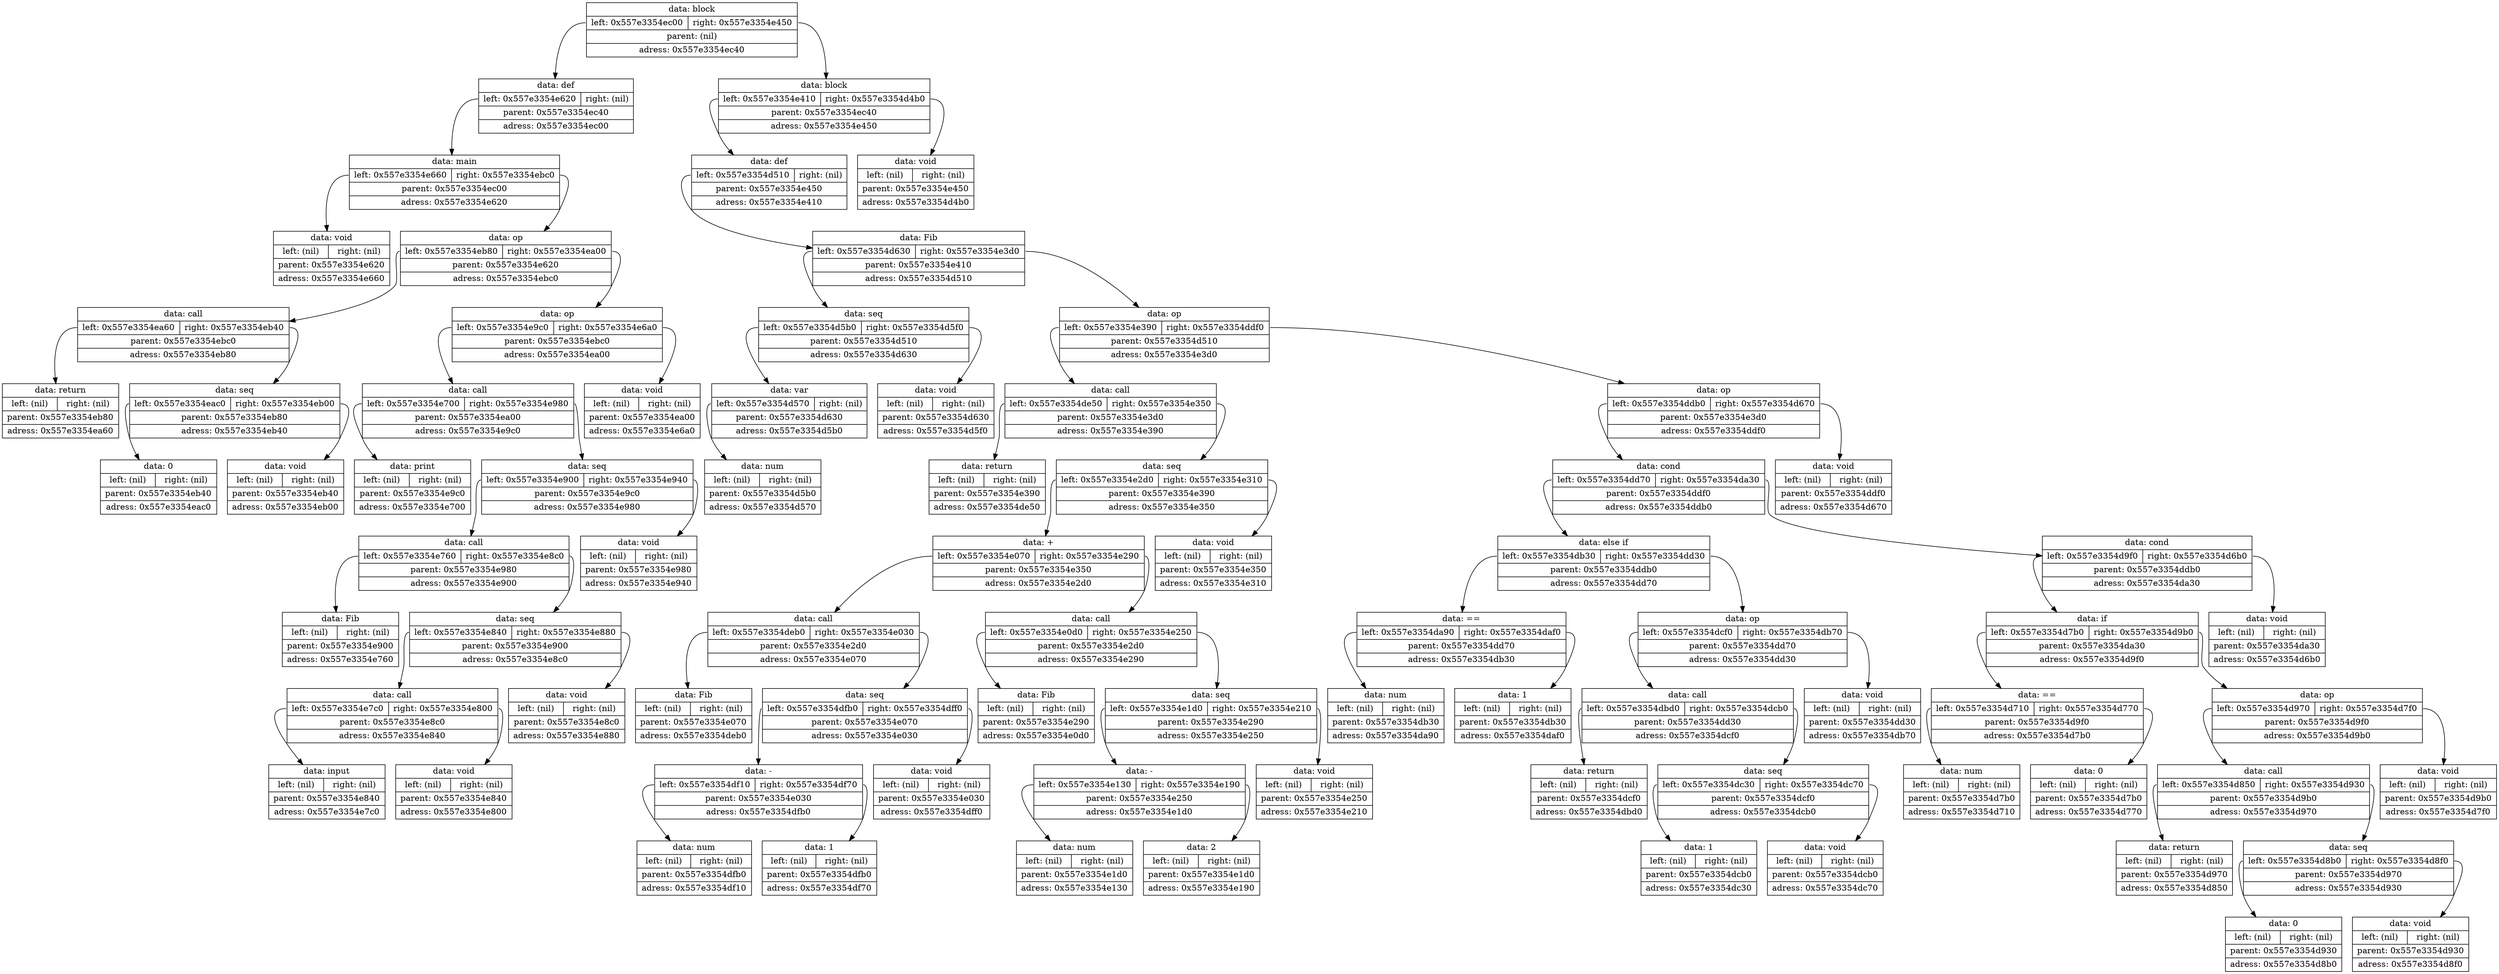 digraph dump
{
	node0x557e3354ec40 [shape = "record", label = "{<f1>data: block|{<f2>left: 0x557e3354ec00|<f3>right: 0x557e3354e450}|<f4>parent: (nil)|<f5>adress: 0x557e3354ec40}"];
	node0x557e3354ec00 [shape = "record", label = "{<f1>data: def|{<f2>left: 0x557e3354e620|<f3>right: (nil)}|<f4>parent: 0x557e3354ec40|<f5>adress: 0x557e3354ec00}"];
	node0x557e3354e620 [shape = "record", label = "{<f1>data: main|{<f2>left: 0x557e3354e660|<f3>right: 0x557e3354ebc0}|<f4>parent: 0x557e3354ec00|<f5>adress: 0x557e3354e620}"];
	node0x557e3354e660 [shape = "record", label = "{<f1>data: void|{<f2>left: (nil)|<f3>right: (nil)}|<f4>parent: 0x557e3354e620|<f5>adress: 0x557e3354e660}"];
	node0x557e3354e620:f2 -> node0x557e3354e660
	node0x557e3354ebc0 [shape = "record", label = "{<f1>data: op|{<f2>left: 0x557e3354eb80|<f3>right: 0x557e3354ea00}|<f4>parent: 0x557e3354e620|<f5>adress: 0x557e3354ebc0}"];
	node0x557e3354eb80 [shape = "record", label = "{<f1>data: call|{<f2>left: 0x557e3354ea60|<f3>right: 0x557e3354eb40}|<f4>parent: 0x557e3354ebc0|<f5>adress: 0x557e3354eb80}"];
	node0x557e3354ea60 [shape = "record", label = "{<f1>data: return|{<f2>left: (nil)|<f3>right: (nil)}|<f4>parent: 0x557e3354eb80|<f5>adress: 0x557e3354ea60}"];
	node0x557e3354eb80:f2 -> node0x557e3354ea60
	node0x557e3354eb40 [shape = "record", label = "{<f1>data: seq|{<f2>left: 0x557e3354eac0|<f3>right: 0x557e3354eb00}|<f4>parent: 0x557e3354eb80|<f5>adress: 0x557e3354eb40}"];
	node0x557e3354eac0 [shape = "record", label = "{<f1>data: 0|{<f2>left: (nil)|<f3>right: (nil)}|<f4>parent: 0x557e3354eb40|<f5>adress: 0x557e3354eac0}"];
	node0x557e3354eb40:f2 -> node0x557e3354eac0
	node0x557e3354eb00 [shape = "record", label = "{<f1>data: void|{<f2>left: (nil)|<f3>right: (nil)}|<f4>parent: 0x557e3354eb40|<f5>adress: 0x557e3354eb00}"];
	node0x557e3354eb40:f3 -> node0x557e3354eb00
	node0x557e3354eb80:f3 -> node0x557e3354eb40
	node0x557e3354ebc0:f2 -> node0x557e3354eb80
	node0x557e3354ea00 [shape = "record", label = "{<f1>data: op|{<f2>left: 0x557e3354e9c0|<f3>right: 0x557e3354e6a0}|<f4>parent: 0x557e3354ebc0|<f5>adress: 0x557e3354ea00}"];
	node0x557e3354e9c0 [shape = "record", label = "{<f1>data: call|{<f2>left: 0x557e3354e700|<f3>right: 0x557e3354e980}|<f4>parent: 0x557e3354ea00|<f5>adress: 0x557e3354e9c0}"];
	node0x557e3354e700 [shape = "record", label = "{<f1>data: print|{<f2>left: (nil)|<f3>right: (nil)}|<f4>parent: 0x557e3354e9c0|<f5>adress: 0x557e3354e700}"];
	node0x557e3354e9c0:f2 -> node0x557e3354e700
	node0x557e3354e980 [shape = "record", label = "{<f1>data: seq|{<f2>left: 0x557e3354e900|<f3>right: 0x557e3354e940}|<f4>parent: 0x557e3354e9c0|<f5>adress: 0x557e3354e980}"];
	node0x557e3354e900 [shape = "record", label = "{<f1>data: call|{<f2>left: 0x557e3354e760|<f3>right: 0x557e3354e8c0}|<f4>parent: 0x557e3354e980|<f5>adress: 0x557e3354e900}"];
	node0x557e3354e760 [shape = "record", label = "{<f1>data: Fib|{<f2>left: (nil)|<f3>right: (nil)}|<f4>parent: 0x557e3354e900|<f5>adress: 0x557e3354e760}"];
	node0x557e3354e900:f2 -> node0x557e3354e760
	node0x557e3354e8c0 [shape = "record", label = "{<f1>data: seq|{<f2>left: 0x557e3354e840|<f3>right: 0x557e3354e880}|<f4>parent: 0x557e3354e900|<f5>adress: 0x557e3354e8c0}"];
	node0x557e3354e840 [shape = "record", label = "{<f1>data: call|{<f2>left: 0x557e3354e7c0|<f3>right: 0x557e3354e800}|<f4>parent: 0x557e3354e8c0|<f5>adress: 0x557e3354e840}"];
	node0x557e3354e7c0 [shape = "record", label = "{<f1>data: input|{<f2>left: (nil)|<f3>right: (nil)}|<f4>parent: 0x557e3354e840|<f5>adress: 0x557e3354e7c0}"];
	node0x557e3354e840:f2 -> node0x557e3354e7c0
	node0x557e3354e800 [shape = "record", label = "{<f1>data: void|{<f2>left: (nil)|<f3>right: (nil)}|<f4>parent: 0x557e3354e840|<f5>adress: 0x557e3354e800}"];
	node0x557e3354e840:f3 -> node0x557e3354e800
	node0x557e3354e8c0:f2 -> node0x557e3354e840
	node0x557e3354e880 [shape = "record", label = "{<f1>data: void|{<f2>left: (nil)|<f3>right: (nil)}|<f4>parent: 0x557e3354e8c0|<f5>adress: 0x557e3354e880}"];
	node0x557e3354e8c0:f3 -> node0x557e3354e880
	node0x557e3354e900:f3 -> node0x557e3354e8c0
	node0x557e3354e980:f2 -> node0x557e3354e900
	node0x557e3354e940 [shape = "record", label = "{<f1>data: void|{<f2>left: (nil)|<f3>right: (nil)}|<f4>parent: 0x557e3354e980|<f5>adress: 0x557e3354e940}"];
	node0x557e3354e980:f3 -> node0x557e3354e940
	node0x557e3354e9c0:f3 -> node0x557e3354e980
	node0x557e3354ea00:f2 -> node0x557e3354e9c0
	node0x557e3354e6a0 [shape = "record", label = "{<f1>data: void|{<f2>left: (nil)|<f3>right: (nil)}|<f4>parent: 0x557e3354ea00|<f5>adress: 0x557e3354e6a0}"];
	node0x557e3354ea00:f3 -> node0x557e3354e6a0
	node0x557e3354ebc0:f3 -> node0x557e3354ea00
	node0x557e3354e620:f3 -> node0x557e3354ebc0
	node0x557e3354ec00:f2 -> node0x557e3354e620
	node0x557e3354ec40:f2 -> node0x557e3354ec00
	node0x557e3354e450 [shape = "record", label = "{<f1>data: block|{<f2>left: 0x557e3354e410|<f3>right: 0x557e3354d4b0}|<f4>parent: 0x557e3354ec40|<f5>adress: 0x557e3354e450}"];
	node0x557e3354e410 [shape = "record", label = "{<f1>data: def|{<f2>left: 0x557e3354d510|<f3>right: (nil)}|<f4>parent: 0x557e3354e450|<f5>adress: 0x557e3354e410}"];
	node0x557e3354d510 [shape = "record", label = "{<f1>data: Fib|{<f2>left: 0x557e3354d630|<f3>right: 0x557e3354e3d0}|<f4>parent: 0x557e3354e410|<f5>adress: 0x557e3354d510}"];
	node0x557e3354d630 [shape = "record", label = "{<f1>data: seq|{<f2>left: 0x557e3354d5b0|<f3>right: 0x557e3354d5f0}|<f4>parent: 0x557e3354d510|<f5>adress: 0x557e3354d630}"];
	node0x557e3354d5b0 [shape = "record", label = "{<f1>data: var|{<f2>left: 0x557e3354d570|<f3>right: (nil)}|<f4>parent: 0x557e3354d630|<f5>adress: 0x557e3354d5b0}"];
	node0x557e3354d570 [shape = "record", label = "{<f1>data: num|{<f2>left: (nil)|<f3>right: (nil)}|<f4>parent: 0x557e3354d5b0|<f5>adress: 0x557e3354d570}"];
	node0x557e3354d5b0:f2 -> node0x557e3354d570
	node0x557e3354d630:f2 -> node0x557e3354d5b0
	node0x557e3354d5f0 [shape = "record", label = "{<f1>data: void|{<f2>left: (nil)|<f3>right: (nil)}|<f4>parent: 0x557e3354d630|<f5>adress: 0x557e3354d5f0}"];
	node0x557e3354d630:f3 -> node0x557e3354d5f0
	node0x557e3354d510:f2 -> node0x557e3354d630
	node0x557e3354e3d0 [shape = "record", label = "{<f1>data: op|{<f2>left: 0x557e3354e390|<f3>right: 0x557e3354ddf0}|<f4>parent: 0x557e3354d510|<f5>adress: 0x557e3354e3d0}"];
	node0x557e3354e390 [shape = "record", label = "{<f1>data: call|{<f2>left: 0x557e3354de50|<f3>right: 0x557e3354e350}|<f4>parent: 0x557e3354e3d0|<f5>adress: 0x557e3354e390}"];
	node0x557e3354de50 [shape = "record", label = "{<f1>data: return|{<f2>left: (nil)|<f3>right: (nil)}|<f4>parent: 0x557e3354e390|<f5>adress: 0x557e3354de50}"];
	node0x557e3354e390:f2 -> node0x557e3354de50
	node0x557e3354e350 [shape = "record", label = "{<f1>data: seq|{<f2>left: 0x557e3354e2d0|<f3>right: 0x557e3354e310}|<f4>parent: 0x557e3354e390|<f5>adress: 0x557e3354e350}"];
	node0x557e3354e2d0 [shape = "record", label = "{<f1>data: +|{<f2>left: 0x557e3354e070|<f3>right: 0x557e3354e290}|<f4>parent: 0x557e3354e350|<f5>adress: 0x557e3354e2d0}"];
	node0x557e3354e070 [shape = "record", label = "{<f1>data: call|{<f2>left: 0x557e3354deb0|<f3>right: 0x557e3354e030}|<f4>parent: 0x557e3354e2d0|<f5>adress: 0x557e3354e070}"];
	node0x557e3354deb0 [shape = "record", label = "{<f1>data: Fib|{<f2>left: (nil)|<f3>right: (nil)}|<f4>parent: 0x557e3354e070|<f5>adress: 0x557e3354deb0}"];
	node0x557e3354e070:f2 -> node0x557e3354deb0
	node0x557e3354e030 [shape = "record", label = "{<f1>data: seq|{<f2>left: 0x557e3354dfb0|<f3>right: 0x557e3354dff0}|<f4>parent: 0x557e3354e070|<f5>adress: 0x557e3354e030}"];
	node0x557e3354dfb0 [shape = "record", label = "{<f1>data: -|{<f2>left: 0x557e3354df10|<f3>right: 0x557e3354df70}|<f4>parent: 0x557e3354e030|<f5>adress: 0x557e3354dfb0}"];
	node0x557e3354df10 [shape = "record", label = "{<f1>data: num|{<f2>left: (nil)|<f3>right: (nil)}|<f4>parent: 0x557e3354dfb0|<f5>adress: 0x557e3354df10}"];
	node0x557e3354dfb0:f2 -> node0x557e3354df10
	node0x557e3354df70 [shape = "record", label = "{<f1>data: 1|{<f2>left: (nil)|<f3>right: (nil)}|<f4>parent: 0x557e3354dfb0|<f5>adress: 0x557e3354df70}"];
	node0x557e3354dfb0:f3 -> node0x557e3354df70
	node0x557e3354e030:f2 -> node0x557e3354dfb0
	node0x557e3354dff0 [shape = "record", label = "{<f1>data: void|{<f2>left: (nil)|<f3>right: (nil)}|<f4>parent: 0x557e3354e030|<f5>adress: 0x557e3354dff0}"];
	node0x557e3354e030:f3 -> node0x557e3354dff0
	node0x557e3354e070:f3 -> node0x557e3354e030
	node0x557e3354e2d0:f2 -> node0x557e3354e070
	node0x557e3354e290 [shape = "record", label = "{<f1>data: call|{<f2>left: 0x557e3354e0d0|<f3>right: 0x557e3354e250}|<f4>parent: 0x557e3354e2d0|<f5>adress: 0x557e3354e290}"];
	node0x557e3354e0d0 [shape = "record", label = "{<f1>data: Fib|{<f2>left: (nil)|<f3>right: (nil)}|<f4>parent: 0x557e3354e290|<f5>adress: 0x557e3354e0d0}"];
	node0x557e3354e290:f2 -> node0x557e3354e0d0
	node0x557e3354e250 [shape = "record", label = "{<f1>data: seq|{<f2>left: 0x557e3354e1d0|<f3>right: 0x557e3354e210}|<f4>parent: 0x557e3354e290|<f5>adress: 0x557e3354e250}"];
	node0x557e3354e1d0 [shape = "record", label = "{<f1>data: -|{<f2>left: 0x557e3354e130|<f3>right: 0x557e3354e190}|<f4>parent: 0x557e3354e250|<f5>adress: 0x557e3354e1d0}"];
	node0x557e3354e130 [shape = "record", label = "{<f1>data: num|{<f2>left: (nil)|<f3>right: (nil)}|<f4>parent: 0x557e3354e1d0|<f5>adress: 0x557e3354e130}"];
	node0x557e3354e1d0:f2 -> node0x557e3354e130
	node0x557e3354e190 [shape = "record", label = "{<f1>data: 2|{<f2>left: (nil)|<f3>right: (nil)}|<f4>parent: 0x557e3354e1d0|<f5>adress: 0x557e3354e190}"];
	node0x557e3354e1d0:f3 -> node0x557e3354e190
	node0x557e3354e250:f2 -> node0x557e3354e1d0
	node0x557e3354e210 [shape = "record", label = "{<f1>data: void|{<f2>left: (nil)|<f3>right: (nil)}|<f4>parent: 0x557e3354e250|<f5>adress: 0x557e3354e210}"];
	node0x557e3354e250:f3 -> node0x557e3354e210
	node0x557e3354e290:f3 -> node0x557e3354e250
	node0x557e3354e2d0:f3 -> node0x557e3354e290
	node0x557e3354e350:f2 -> node0x557e3354e2d0
	node0x557e3354e310 [shape = "record", label = "{<f1>data: void|{<f2>left: (nil)|<f3>right: (nil)}|<f4>parent: 0x557e3354e350|<f5>adress: 0x557e3354e310}"];
	node0x557e3354e350:f3 -> node0x557e3354e310
	node0x557e3354e390:f3 -> node0x557e3354e350
	node0x557e3354e3d0:f2 -> node0x557e3354e390
	node0x557e3354ddf0 [shape = "record", label = "{<f1>data: op|{<f2>left: 0x557e3354ddb0|<f3>right: 0x557e3354d670}|<f4>parent: 0x557e3354e3d0|<f5>adress: 0x557e3354ddf0}"];
	node0x557e3354ddb0 [shape = "record", label = "{<f1>data: cond|{<f2>left: 0x557e3354dd70|<f3>right: 0x557e3354da30}|<f4>parent: 0x557e3354ddf0|<f5>adress: 0x557e3354ddb0}"];
	node0x557e3354dd70 [shape = "record", label = "{<f1>data: else if|{<f2>left: 0x557e3354db30|<f3>right: 0x557e3354dd30}|<f4>parent: 0x557e3354ddb0|<f5>adress: 0x557e3354dd70}"];
	node0x557e3354db30 [shape = "record", label = "{<f1>data: ==|{<f2>left: 0x557e3354da90|<f3>right: 0x557e3354daf0}|<f4>parent: 0x557e3354dd70|<f5>adress: 0x557e3354db30}"];
	node0x557e3354da90 [shape = "record", label = "{<f1>data: num|{<f2>left: (nil)|<f3>right: (nil)}|<f4>parent: 0x557e3354db30|<f5>adress: 0x557e3354da90}"];
	node0x557e3354db30:f2 -> node0x557e3354da90
	node0x557e3354daf0 [shape = "record", label = "{<f1>data: 1|{<f2>left: (nil)|<f3>right: (nil)}|<f4>parent: 0x557e3354db30|<f5>adress: 0x557e3354daf0}"];
	node0x557e3354db30:f3 -> node0x557e3354daf0
	node0x557e3354dd70:f2 -> node0x557e3354db30
	node0x557e3354dd30 [shape = "record", label = "{<f1>data: op|{<f2>left: 0x557e3354dcf0|<f3>right: 0x557e3354db70}|<f4>parent: 0x557e3354dd70|<f5>adress: 0x557e3354dd30}"];
	node0x557e3354dcf0 [shape = "record", label = "{<f1>data: call|{<f2>left: 0x557e3354dbd0|<f3>right: 0x557e3354dcb0}|<f4>parent: 0x557e3354dd30|<f5>adress: 0x557e3354dcf0}"];
	node0x557e3354dbd0 [shape = "record", label = "{<f1>data: return|{<f2>left: (nil)|<f3>right: (nil)}|<f4>parent: 0x557e3354dcf0|<f5>adress: 0x557e3354dbd0}"];
	node0x557e3354dcf0:f2 -> node0x557e3354dbd0
	node0x557e3354dcb0 [shape = "record", label = "{<f1>data: seq|{<f2>left: 0x557e3354dc30|<f3>right: 0x557e3354dc70}|<f4>parent: 0x557e3354dcf0|<f5>adress: 0x557e3354dcb0}"];
	node0x557e3354dc30 [shape = "record", label = "{<f1>data: 1|{<f2>left: (nil)|<f3>right: (nil)}|<f4>parent: 0x557e3354dcb0|<f5>adress: 0x557e3354dc30}"];
	node0x557e3354dcb0:f2 -> node0x557e3354dc30
	node0x557e3354dc70 [shape = "record", label = "{<f1>data: void|{<f2>left: (nil)|<f3>right: (nil)}|<f4>parent: 0x557e3354dcb0|<f5>adress: 0x557e3354dc70}"];
	node0x557e3354dcb0:f3 -> node0x557e3354dc70
	node0x557e3354dcf0:f3 -> node0x557e3354dcb0
	node0x557e3354dd30:f2 -> node0x557e3354dcf0
	node0x557e3354db70 [shape = "record", label = "{<f1>data: void|{<f2>left: (nil)|<f3>right: (nil)}|<f4>parent: 0x557e3354dd30|<f5>adress: 0x557e3354db70}"];
	node0x557e3354dd30:f3 -> node0x557e3354db70
	node0x557e3354dd70:f3 -> node0x557e3354dd30
	node0x557e3354ddb0:f2 -> node0x557e3354dd70
	node0x557e3354da30 [shape = "record", label = "{<f1>data: cond|{<f2>left: 0x557e3354d9f0|<f3>right: 0x557e3354d6b0}|<f4>parent: 0x557e3354ddb0|<f5>adress: 0x557e3354da30}"];
	node0x557e3354d9f0 [shape = "record", label = "{<f1>data: if|{<f2>left: 0x557e3354d7b0|<f3>right: 0x557e3354d9b0}|<f4>parent: 0x557e3354da30|<f5>adress: 0x557e3354d9f0}"];
	node0x557e3354d7b0 [shape = "record", label = "{<f1>data: ==|{<f2>left: 0x557e3354d710|<f3>right: 0x557e3354d770}|<f4>parent: 0x557e3354d9f0|<f5>adress: 0x557e3354d7b0}"];
	node0x557e3354d710 [shape = "record", label = "{<f1>data: num|{<f2>left: (nil)|<f3>right: (nil)}|<f4>parent: 0x557e3354d7b0|<f5>adress: 0x557e3354d710}"];
	node0x557e3354d7b0:f2 -> node0x557e3354d710
	node0x557e3354d770 [shape = "record", label = "{<f1>data: 0|{<f2>left: (nil)|<f3>right: (nil)}|<f4>parent: 0x557e3354d7b0|<f5>adress: 0x557e3354d770}"];
	node0x557e3354d7b0:f3 -> node0x557e3354d770
	node0x557e3354d9f0:f2 -> node0x557e3354d7b0
	node0x557e3354d9b0 [shape = "record", label = "{<f1>data: op|{<f2>left: 0x557e3354d970|<f3>right: 0x557e3354d7f0}|<f4>parent: 0x557e3354d9f0|<f5>adress: 0x557e3354d9b0}"];
	node0x557e3354d970 [shape = "record", label = "{<f1>data: call|{<f2>left: 0x557e3354d850|<f3>right: 0x557e3354d930}|<f4>parent: 0x557e3354d9b0|<f5>adress: 0x557e3354d970}"];
	node0x557e3354d850 [shape = "record", label = "{<f1>data: return|{<f2>left: (nil)|<f3>right: (nil)}|<f4>parent: 0x557e3354d970|<f5>adress: 0x557e3354d850}"];
	node0x557e3354d970:f2 -> node0x557e3354d850
	node0x557e3354d930 [shape = "record", label = "{<f1>data: seq|{<f2>left: 0x557e3354d8b0|<f3>right: 0x557e3354d8f0}|<f4>parent: 0x557e3354d970|<f5>adress: 0x557e3354d930}"];
	node0x557e3354d8b0 [shape = "record", label = "{<f1>data: 0|{<f2>left: (nil)|<f3>right: (nil)}|<f4>parent: 0x557e3354d930|<f5>adress: 0x557e3354d8b0}"];
	node0x557e3354d930:f2 -> node0x557e3354d8b0
	node0x557e3354d8f0 [shape = "record", label = "{<f1>data: void|{<f2>left: (nil)|<f3>right: (nil)}|<f4>parent: 0x557e3354d930|<f5>adress: 0x557e3354d8f0}"];
	node0x557e3354d930:f3 -> node0x557e3354d8f0
	node0x557e3354d970:f3 -> node0x557e3354d930
	node0x557e3354d9b0:f2 -> node0x557e3354d970
	node0x557e3354d7f0 [shape = "record", label = "{<f1>data: void|{<f2>left: (nil)|<f3>right: (nil)}|<f4>parent: 0x557e3354d9b0|<f5>adress: 0x557e3354d7f0}"];
	node0x557e3354d9b0:f3 -> node0x557e3354d7f0
	node0x557e3354d9f0:f3 -> node0x557e3354d9b0
	node0x557e3354da30:f2 -> node0x557e3354d9f0
	node0x557e3354d6b0 [shape = "record", label = "{<f1>data: void|{<f2>left: (nil)|<f3>right: (nil)}|<f4>parent: 0x557e3354da30|<f5>adress: 0x557e3354d6b0}"];
	node0x557e3354da30:f3 -> node0x557e3354d6b0
	node0x557e3354ddb0:f3 -> node0x557e3354da30
	node0x557e3354ddf0:f2 -> node0x557e3354ddb0
	node0x557e3354d670 [shape = "record", label = "{<f1>data: void|{<f2>left: (nil)|<f3>right: (nil)}|<f4>parent: 0x557e3354ddf0|<f5>adress: 0x557e3354d670}"];
	node0x557e3354ddf0:f3 -> node0x557e3354d670
	node0x557e3354e3d0:f3 -> node0x557e3354ddf0
	node0x557e3354d510:f3 -> node0x557e3354e3d0
	node0x557e3354e410:f2 -> node0x557e3354d510
	node0x557e3354e450:f2 -> node0x557e3354e410
	node0x557e3354d4b0 [shape = "record", label = "{<f1>data: void|{<f2>left: (nil)|<f3>right: (nil)}|<f4>parent: 0x557e3354e450|<f5>adress: 0x557e3354d4b0}"];
	node0x557e3354e450:f3 -> node0x557e3354d4b0
	node0x557e3354ec40:f3 -> node0x557e3354e450

}
